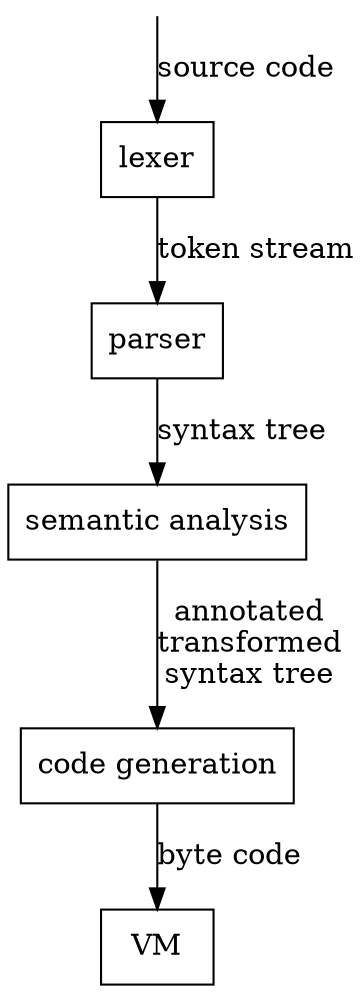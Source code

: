 digraph
{
    node [shape=rect];
    start [shape=point, style=invis];
    sem [label="semantic analysis"]
    gen [label="code generation"]
    
    start -> lexer [label="source code"];
    lexer -> parser [label="token stream"];
    parser -> sem [label="syntax tree"];
    sem -> gen [label="annotated\ntransformed\nsyntax tree"];
    gen -> VM [label="byte code"];
}
